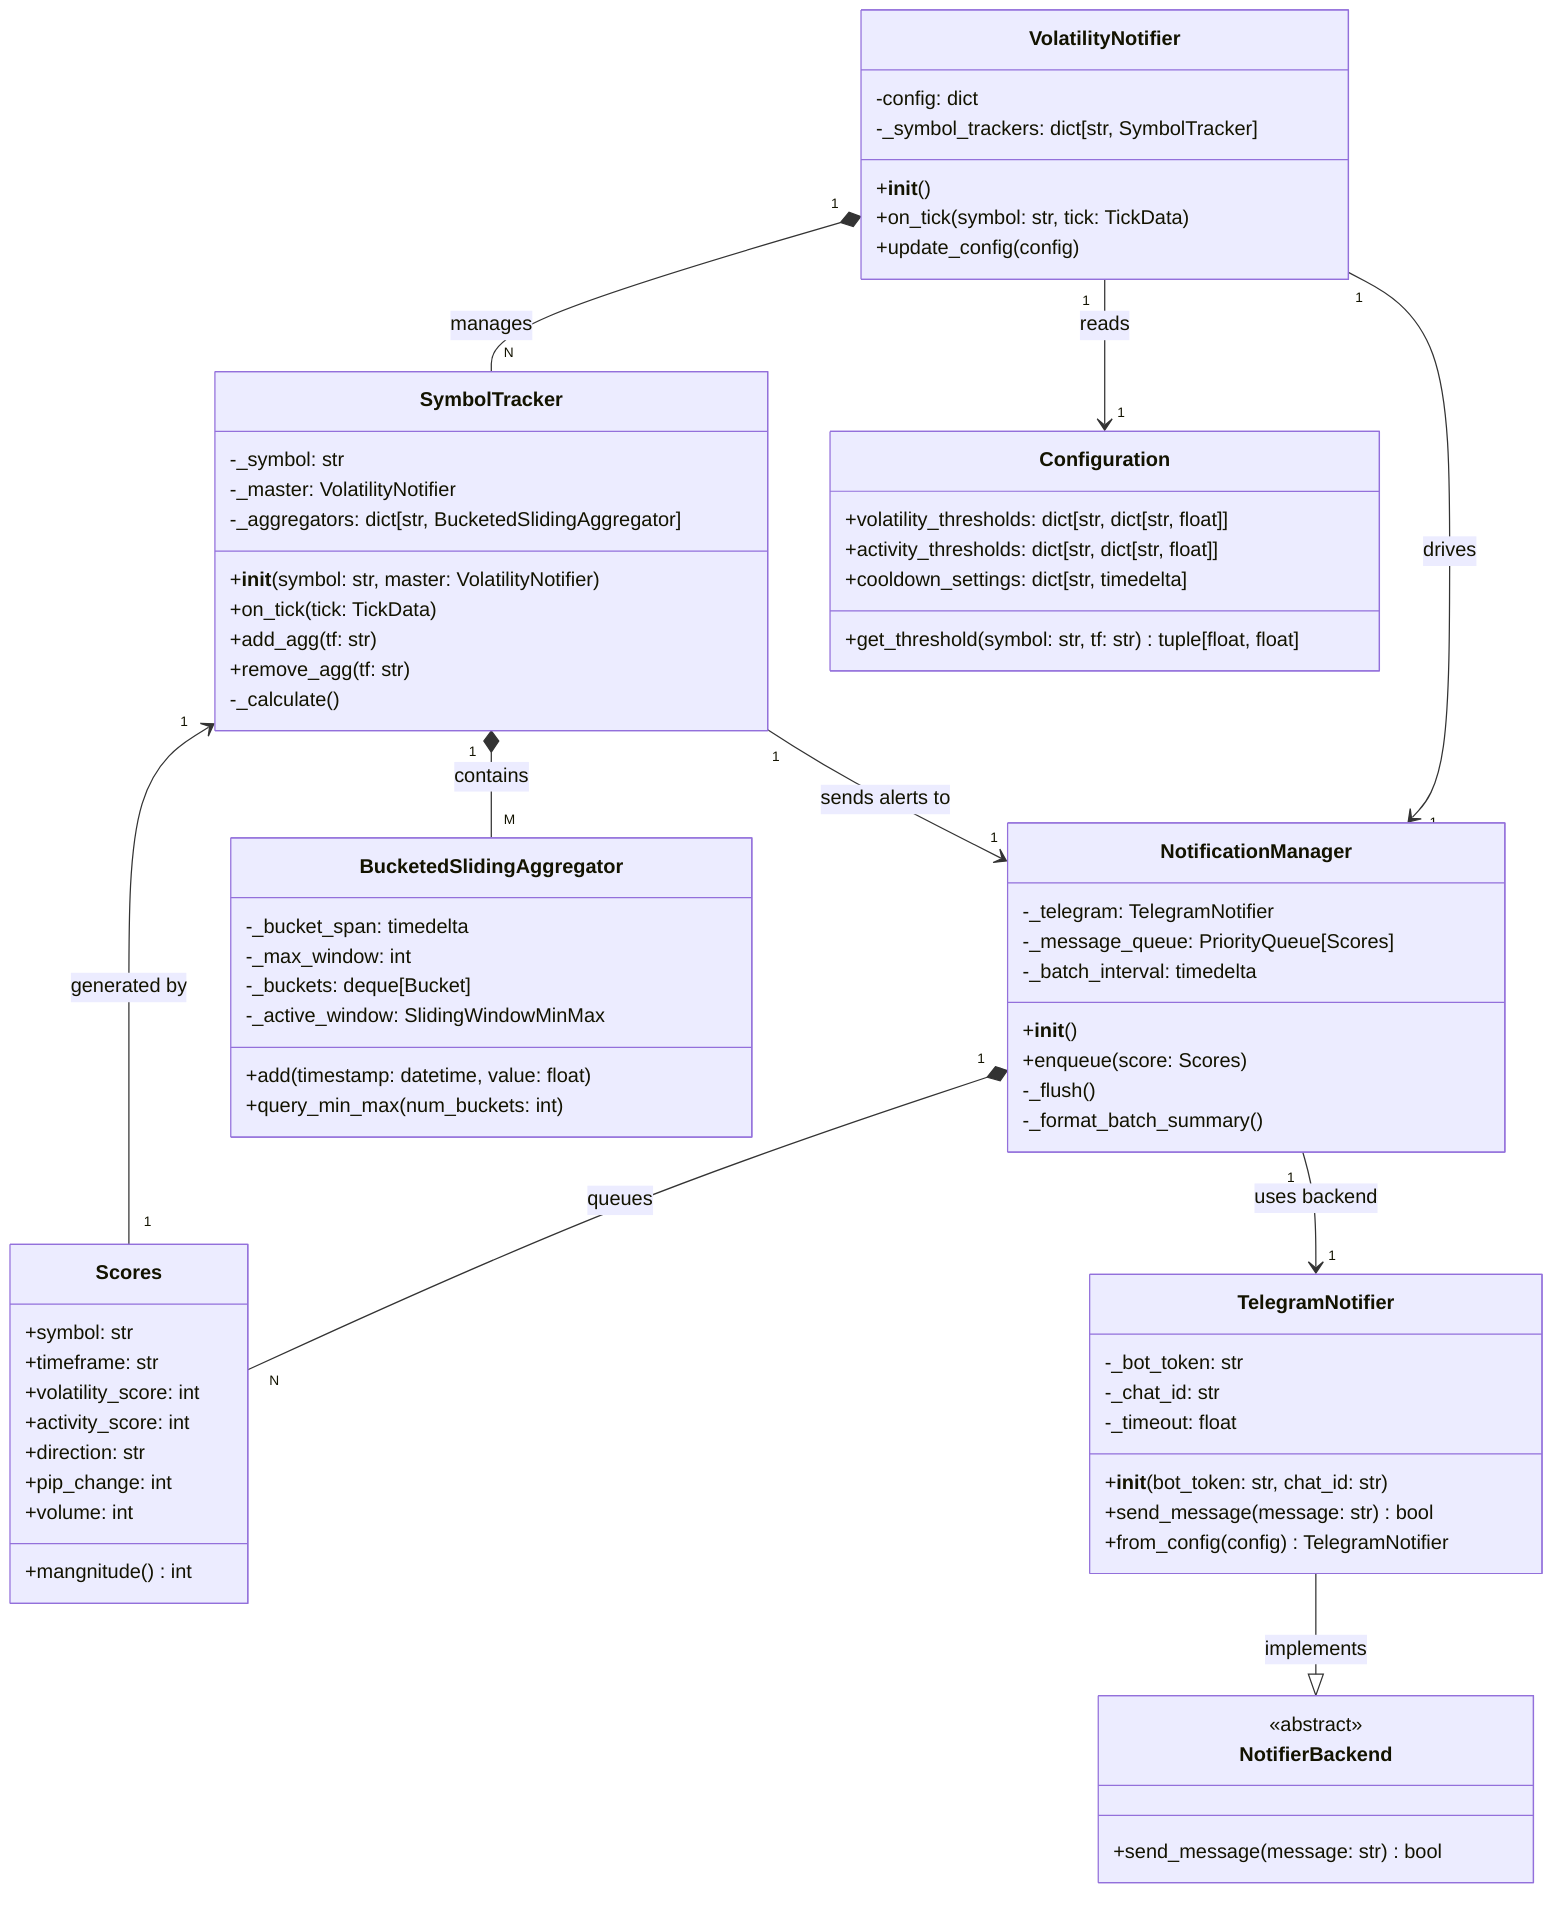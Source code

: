 classDiagram
   class VolatilityNotifier {
       -config: dict
       -_symbol_trackers: dict[str, SymbolTracker]
       +__init__()
       +on_tick(symbol: str, tick: TickData)
       +update_config(config)
   }

   class SymbolTracker {
       -_symbol: str
       -_master: VolatilityNotifier
       -_aggregators: dict[str, BucketedSlidingAggregator]
       +__init__(symbol: str, master: VolatilityNotifier)
       +on_tick(tick: TickData)
       +add_agg(tf: str)
       +remove_agg(tf: str)
       -_calculate()
   }

   class Scores {
       +symbol: str
       +timeframe: str
       +volatility_score: int
       +activity_score: int
       +direction: str
       +pip_change: int
       +volume: int
       +mangnitude() int
   }
   class NotificationManager {
       -_telegram: TelegramNotifier
       -_message_queue: PriorityQueue[Scores]
       -_batch_interval: timedelta
       +__init__()
       +enqueue(score: Scores)
       -_flush()
       -_format_batch_summary()
   }



   class BucketedSlidingAggregator {
       -_bucket_span: timedelta
       -_max_window: int
       -_buckets: deque[Bucket]
       -_active_window: SlidingWindowMinMax
       +add(timestamp: datetime, value: float)
       +query_min_max(num_buckets: int)
   }

   class TelegramNotifier {
       -_bot_token: str
       -_chat_id: str
       -_timeout: float
       +__init__(bot_token: str, chat_id: str)
       +send_message(message: str) bool
       +from_config(config) TelegramNotifier
   }

   class Configuration {
       +volatility_thresholds: dict[str, dict[str, float]]
       +activity_thresholds: dict[str, dict[str, float]]
       +cooldown_settings: dict[str, timedelta]
       +get_threshold(symbol: str, tf: str) tuple[float, float]
   }
   %% Relationships
   VolatilityNotifier "1" *-- "N" SymbolTracker : manages
   VolatilityNotifier "1" --> "1" Configuration : reads
   VolatilityNotifier "1" --> "1" NotificationManager : drives
   SymbolTracker "1" *-- "M" BucketedSlidingAggregator : contains
   SymbolTracker "1" --> "1" NotificationManager : sends alerts to
   NotificationManager "1" --> "1" TelegramNotifier : uses backend
   NotificationManager "1" *-- "N" Scores : queues
   Scores "1" --> "1" SymbolTracker : generated by

   %% Inheritance
   class NotifierBackend {
       <<abstract>>
       +send_message(message: str) bool
   }
   TelegramNotifier --|> NotifierBackend : implements
